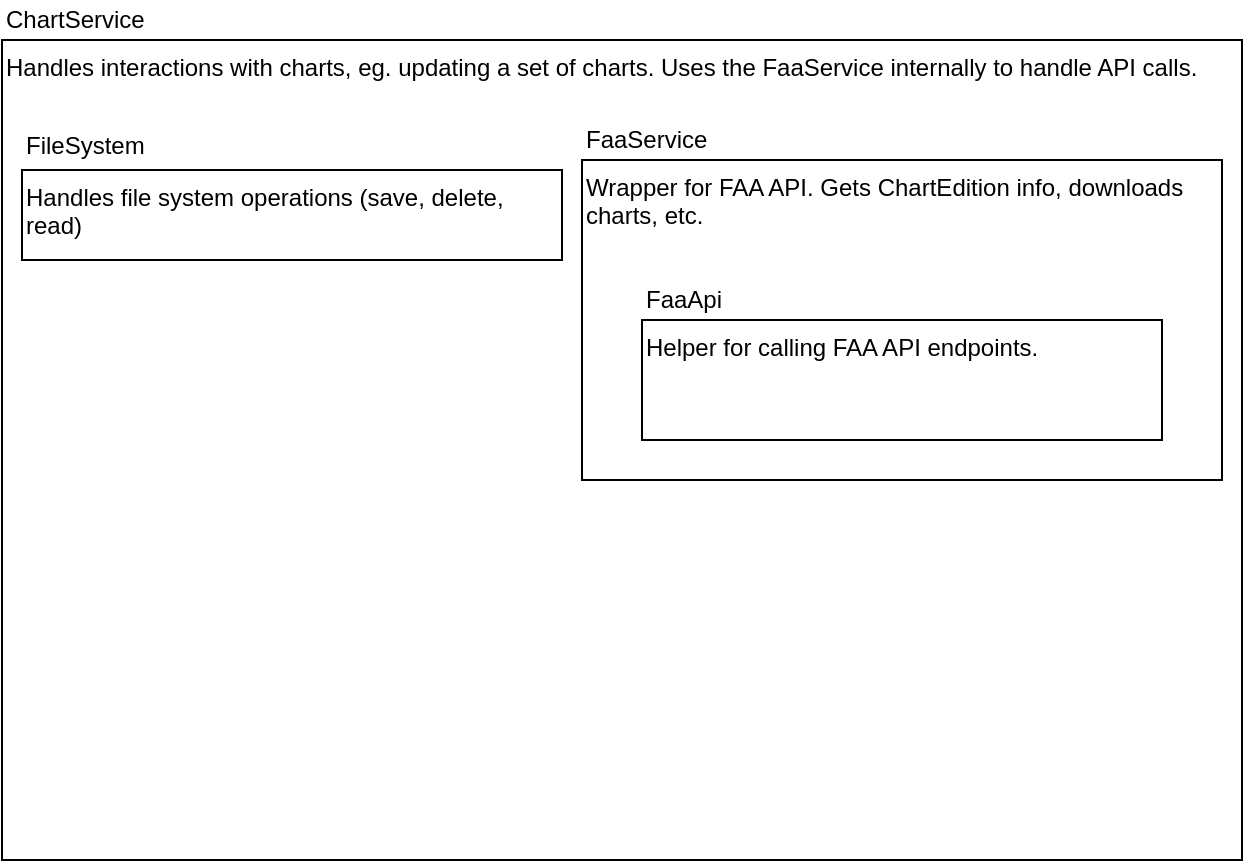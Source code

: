 <mxfile version="24.2.0" type="device">
  <diagram name="Page-1" id="nxDZc-zZFPGR6-Q8sLsE">
    <mxGraphModel dx="1434" dy="735" grid="1" gridSize="10" guides="1" tooltips="1" connect="1" arrows="1" fold="1" page="1" pageScale="1" pageWidth="850" pageHeight="1100" math="0" shadow="0">
      <root>
        <mxCell id="0" />
        <mxCell id="1" parent="0" />
        <mxCell id="9PWasVjna_esgrm_P34Q-5" value="Handles interactions with charts, eg. updating a set of charts. Uses the FaaService internally to handle API calls." style="rounded=0;whiteSpace=wrap;html=1;align=left;verticalAlign=top;" vertex="1" parent="1">
          <mxGeometry x="220" y="120" width="620" height="410" as="geometry" />
        </mxCell>
        <mxCell id="9PWasVjna_esgrm_P34Q-6" value="FaaService" style="text;html=1;align=left;verticalAlign=middle;whiteSpace=wrap;rounded=0;" vertex="1" parent="1">
          <mxGeometry x="510" y="160" width="90" height="20" as="geometry" />
        </mxCell>
        <mxCell id="9PWasVjna_esgrm_P34Q-3" value="Wrapper for FAA API. Gets ChartEdition info, downloads charts, etc." style="rounded=0;whiteSpace=wrap;html=1;align=left;verticalAlign=top;" vertex="1" parent="1">
          <mxGeometry x="510" y="180" width="320" height="160" as="geometry" />
        </mxCell>
        <mxCell id="9PWasVjna_esgrm_P34Q-1" value="Handles file system operations (save, delete, read)" style="rounded=0;whiteSpace=wrap;html=1;align=left;verticalAlign=top;" vertex="1" parent="1">
          <mxGeometry x="230" y="185" width="270" height="45" as="geometry" />
        </mxCell>
        <mxCell id="9PWasVjna_esgrm_P34Q-2" value="FileSystem" style="text;html=1;align=left;verticalAlign=middle;whiteSpace=wrap;rounded=0;" vertex="1" parent="1">
          <mxGeometry x="230" y="160" width="60" height="25" as="geometry" />
        </mxCell>
        <mxCell id="9PWasVjna_esgrm_P34Q-7" value="Helper for calling FAA API endpoints." style="rounded=0;whiteSpace=wrap;html=1;align=left;verticalAlign=top;" vertex="1" parent="1">
          <mxGeometry x="540" y="260" width="260" height="60" as="geometry" />
        </mxCell>
        <mxCell id="9PWasVjna_esgrm_P34Q-8" value="FaaApi" style="text;html=1;align=left;verticalAlign=middle;whiteSpace=wrap;rounded=0;" vertex="1" parent="1">
          <mxGeometry x="540" y="240" width="90" height="20" as="geometry" />
        </mxCell>
        <mxCell id="9PWasVjna_esgrm_P34Q-9" value="ChartService" style="text;html=1;align=left;verticalAlign=middle;whiteSpace=wrap;rounded=0;" vertex="1" parent="1">
          <mxGeometry x="220" y="100" width="90" height="20" as="geometry" />
        </mxCell>
      </root>
    </mxGraphModel>
  </diagram>
</mxfile>
